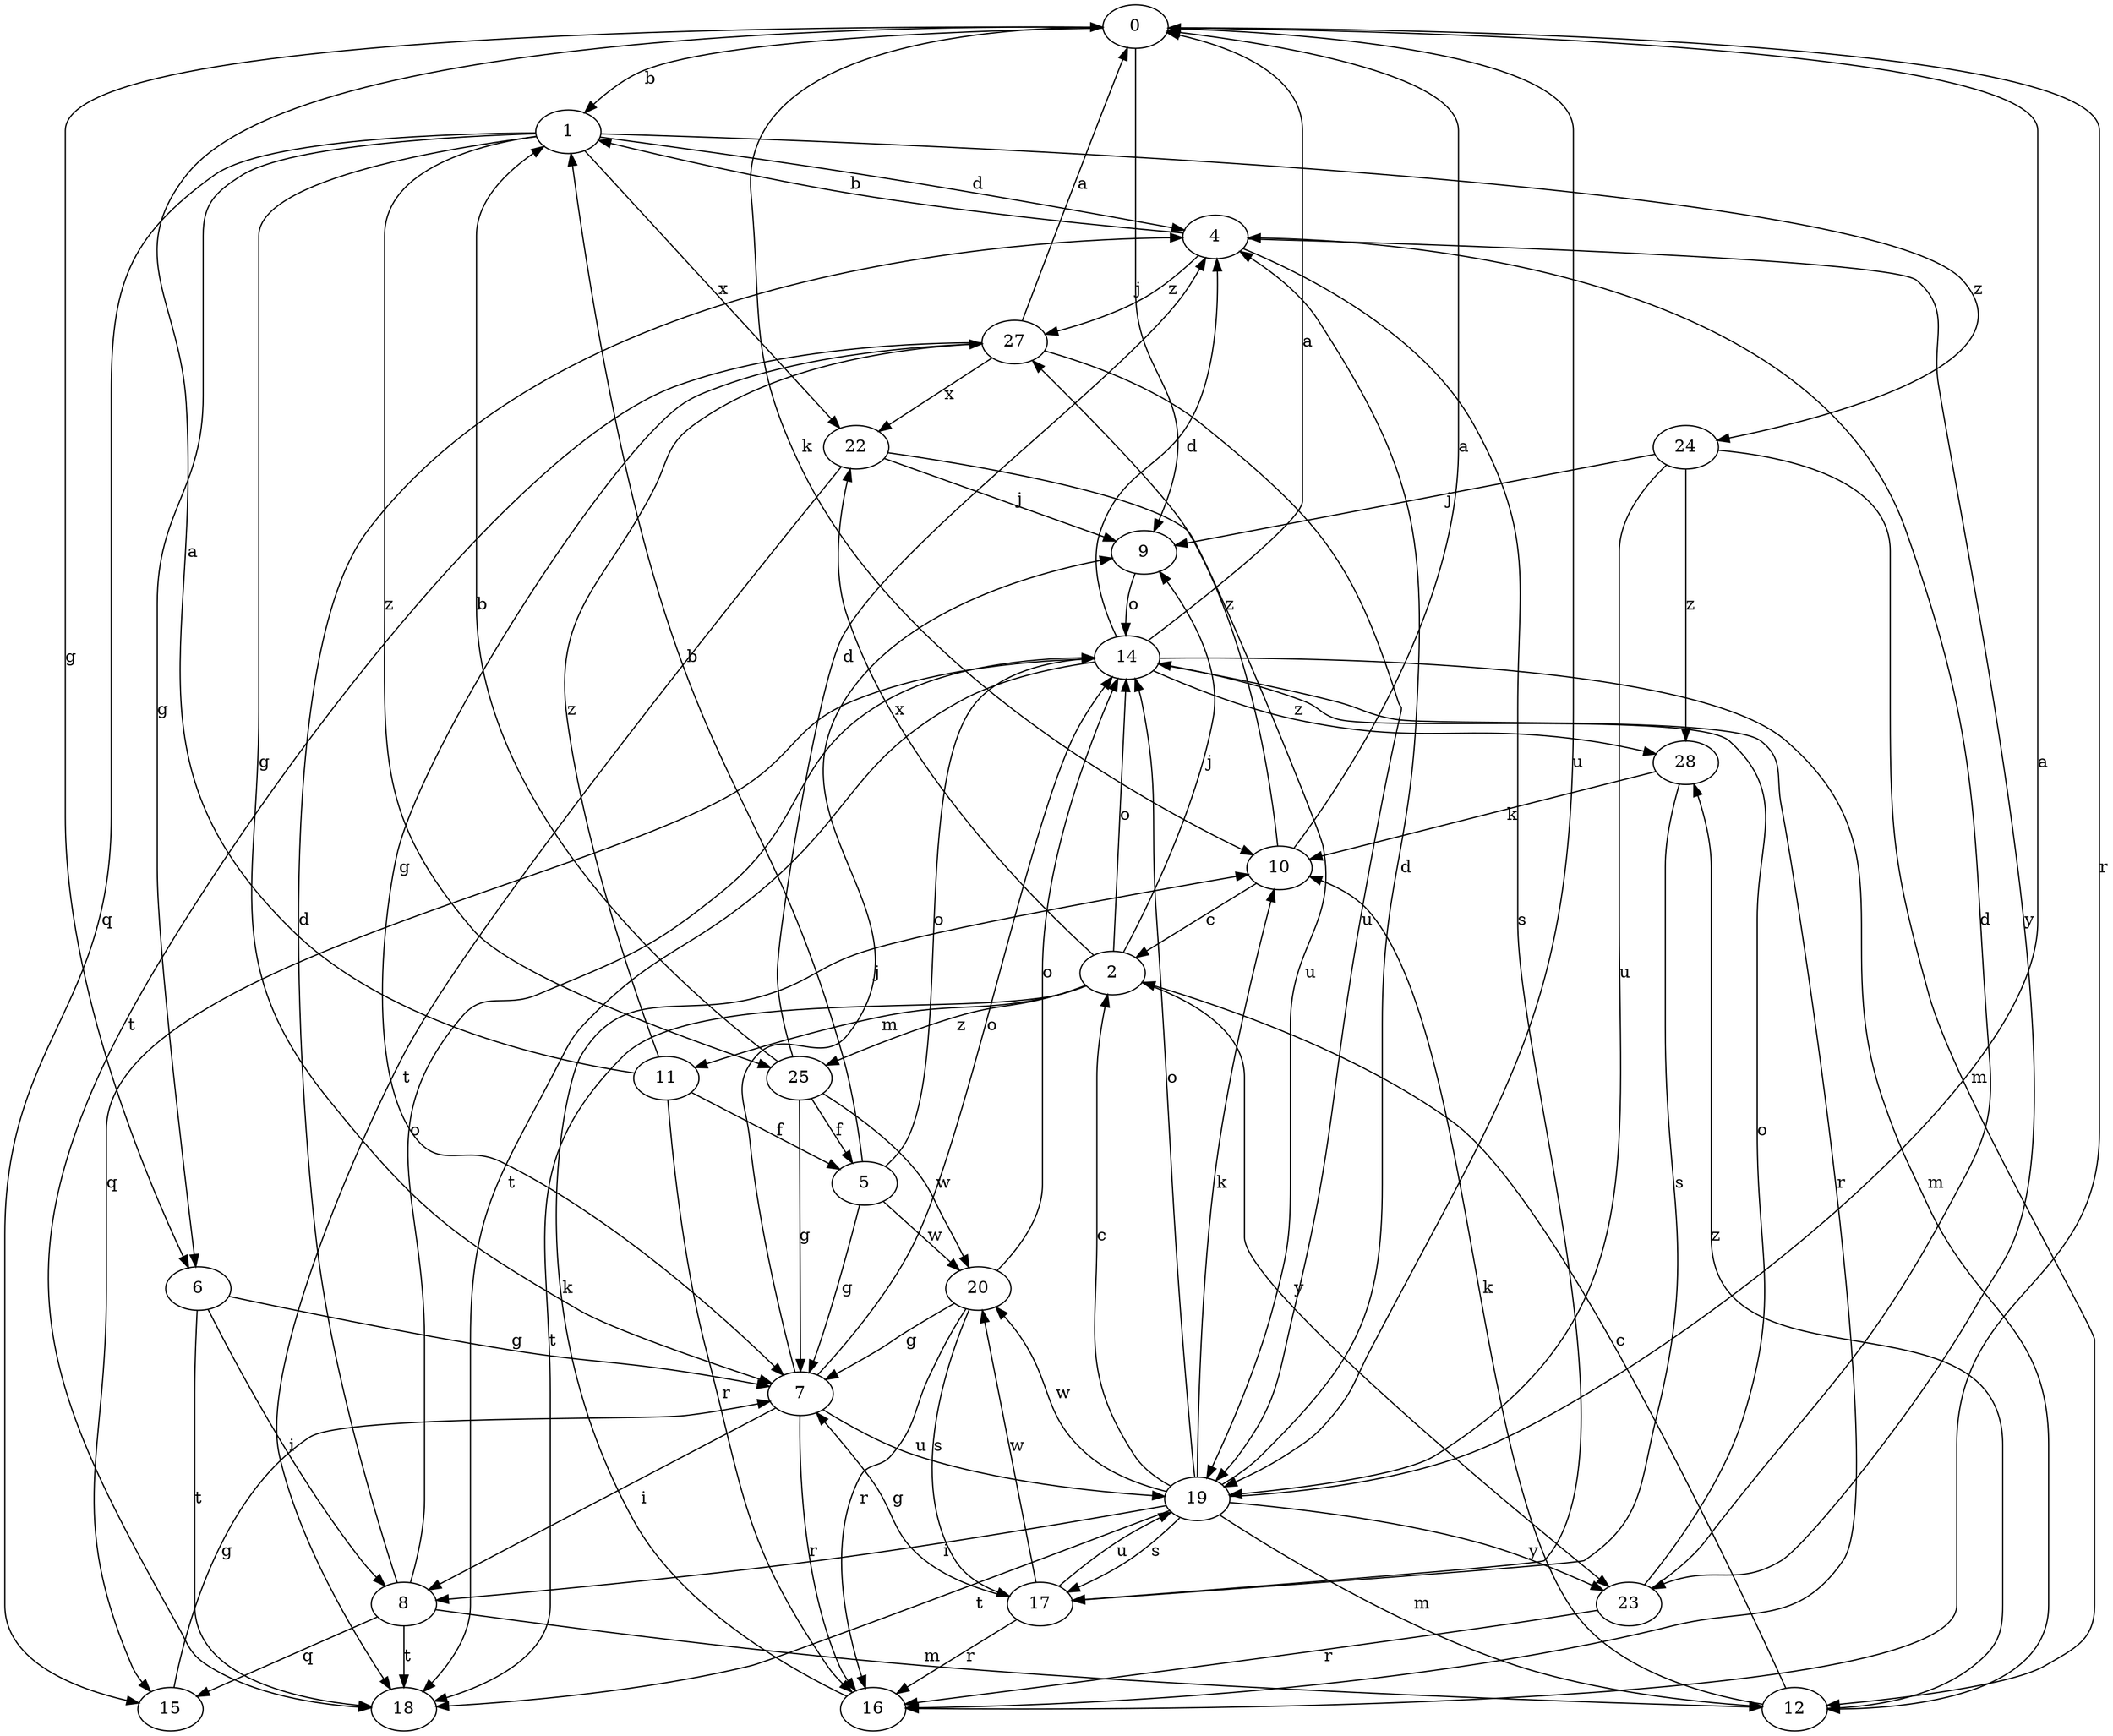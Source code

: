 strict digraph  {
0;
1;
2;
4;
5;
6;
7;
8;
9;
10;
11;
12;
14;
15;
16;
17;
18;
19;
20;
22;
23;
24;
25;
27;
28;
0 -> 1  [label=b];
0 -> 6  [label=g];
0 -> 9  [label=j];
0 -> 10  [label=k];
0 -> 16  [label=r];
0 -> 19  [label=u];
1 -> 4  [label=d];
1 -> 6  [label=g];
1 -> 7  [label=g];
1 -> 15  [label=q];
1 -> 22  [label=x];
1 -> 24  [label=z];
1 -> 25  [label=z];
2 -> 9  [label=j];
2 -> 11  [label=m];
2 -> 14  [label=o];
2 -> 18  [label=t];
2 -> 22  [label=x];
2 -> 23  [label=y];
2 -> 25  [label=z];
4 -> 1  [label=b];
4 -> 17  [label=s];
4 -> 23  [label=y];
4 -> 27  [label=z];
5 -> 1  [label=b];
5 -> 7  [label=g];
5 -> 14  [label=o];
5 -> 20  [label=w];
6 -> 7  [label=g];
6 -> 8  [label=i];
6 -> 18  [label=t];
7 -> 8  [label=i];
7 -> 9  [label=j];
7 -> 14  [label=o];
7 -> 16  [label=r];
7 -> 19  [label=u];
8 -> 4  [label=d];
8 -> 12  [label=m];
8 -> 14  [label=o];
8 -> 15  [label=q];
8 -> 18  [label=t];
9 -> 14  [label=o];
10 -> 0  [label=a];
10 -> 2  [label=c];
10 -> 27  [label=z];
11 -> 0  [label=a];
11 -> 5  [label=f];
11 -> 16  [label=r];
11 -> 27  [label=z];
12 -> 2  [label=c];
12 -> 10  [label=k];
12 -> 28  [label=z];
14 -> 0  [label=a];
14 -> 4  [label=d];
14 -> 12  [label=m];
14 -> 15  [label=q];
14 -> 16  [label=r];
14 -> 18  [label=t];
14 -> 28  [label=z];
15 -> 7  [label=g];
16 -> 10  [label=k];
17 -> 7  [label=g];
17 -> 16  [label=r];
17 -> 19  [label=u];
17 -> 20  [label=w];
19 -> 0  [label=a];
19 -> 2  [label=c];
19 -> 4  [label=d];
19 -> 8  [label=i];
19 -> 10  [label=k];
19 -> 12  [label=m];
19 -> 14  [label=o];
19 -> 17  [label=s];
19 -> 18  [label=t];
19 -> 20  [label=w];
19 -> 23  [label=y];
20 -> 7  [label=g];
20 -> 14  [label=o];
20 -> 16  [label=r];
20 -> 17  [label=s];
22 -> 9  [label=j];
22 -> 18  [label=t];
22 -> 19  [label=u];
23 -> 4  [label=d];
23 -> 14  [label=o];
23 -> 16  [label=r];
24 -> 9  [label=j];
24 -> 12  [label=m];
24 -> 19  [label=u];
24 -> 28  [label=z];
25 -> 1  [label=b];
25 -> 4  [label=d];
25 -> 5  [label=f];
25 -> 7  [label=g];
25 -> 20  [label=w];
27 -> 0  [label=a];
27 -> 7  [label=g];
27 -> 18  [label=t];
27 -> 19  [label=u];
27 -> 22  [label=x];
28 -> 10  [label=k];
28 -> 17  [label=s];
}
